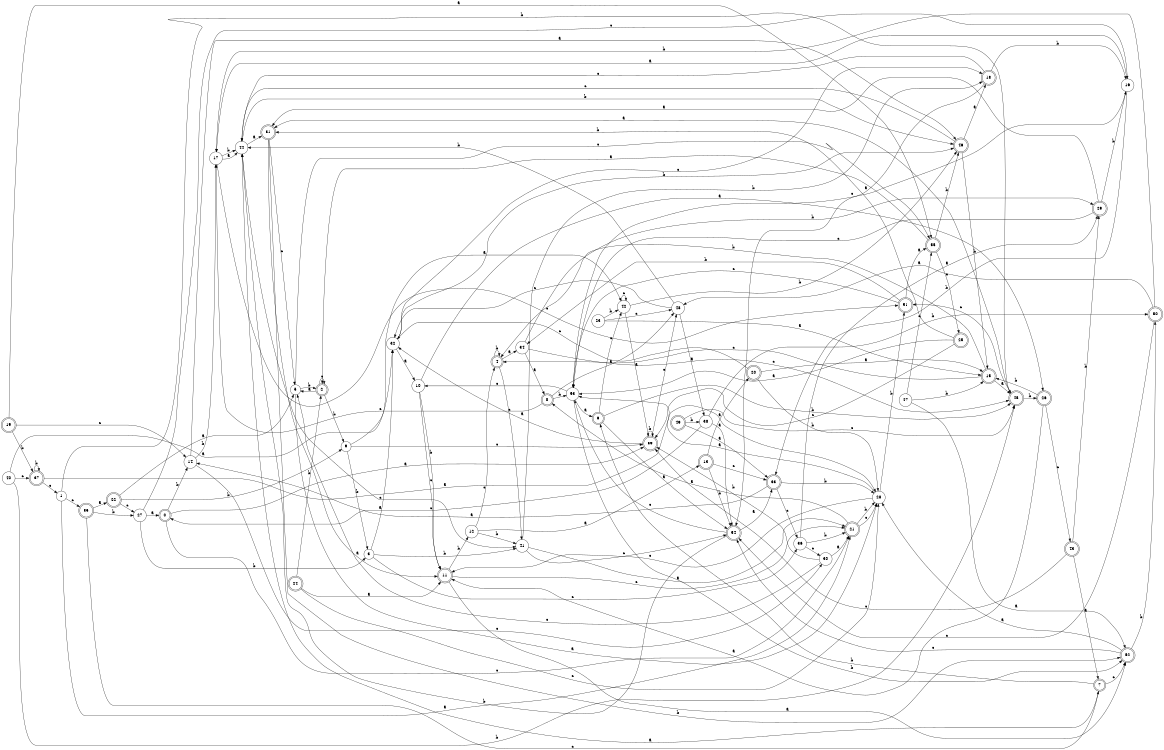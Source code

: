 digraph n45_6 {
__start0 [label="" shape="none"];

rankdir=LR;
size="8,5";

s0 [style="rounded,filled", color="black", fillcolor="white" shape="doublecircle", label="0"];
s1 [style="filled", color="black", fillcolor="white" shape="circle", label="1"];
s2 [style="rounded,filled", color="black", fillcolor="white" shape="doublecircle", label="2"];
s3 [style="filled", color="black", fillcolor="white" shape="circle", label="3"];
s4 [style="rounded,filled", color="black", fillcolor="white" shape="doublecircle", label="4"];
s5 [style="filled", color="black", fillcolor="white" shape="circle", label="5"];
s6 [style="rounded,filled", color="black", fillcolor="white" shape="doublecircle", label="6"];
s7 [style="rounded,filled", color="black", fillcolor="white" shape="doublecircle", label="7"];
s8 [style="rounded,filled", color="black", fillcolor="white" shape="doublecircle", label="8"];
s9 [style="filled", color="black", fillcolor="white" shape="circle", label="9"];
s10 [style="filled", color="black", fillcolor="white" shape="circle", label="10"];
s11 [style="rounded,filled", color="black", fillcolor="white" shape="doublecircle", label="11"];
s12 [style="filled", color="black", fillcolor="white" shape="circle", label="12"];
s13 [style="rounded,filled", color="black", fillcolor="white" shape="doublecircle", label="13"];
s14 [style="filled", color="black", fillcolor="white" shape="circle", label="14"];
s15 [style="rounded,filled", color="black", fillcolor="white" shape="doublecircle", label="15"];
s16 [style="filled", color="black", fillcolor="white" shape="circle", label="16"];
s17 [style="filled", color="black", fillcolor="white" shape="circle", label="17"];
s18 [style="rounded,filled", color="black", fillcolor="white" shape="doublecircle", label="18"];
s19 [style="rounded,filled", color="black", fillcolor="white" shape="doublecircle", label="19"];
s20 [style="rounded,filled", color="black", fillcolor="white" shape="doublecircle", label="20"];
s21 [style="rounded,filled", color="black", fillcolor="white" shape="doublecircle", label="21"];
s22 [style="rounded,filled", color="black", fillcolor="white" shape="doublecircle", label="22"];
s23 [style="filled", color="black", fillcolor="white" shape="circle", label="23"];
s24 [style="rounded,filled", color="black", fillcolor="white" shape="doublecircle", label="24"];
s25 [style="rounded,filled", color="black", fillcolor="white" shape="doublecircle", label="25"];
s26 [style="rounded,filled", color="black", fillcolor="white" shape="doublecircle", label="26"];
s27 [style="filled", color="black", fillcolor="white" shape="circle", label="27"];
s28 [style="filled", color="black", fillcolor="white" shape="circle", label="28"];
s29 [style="rounded,filled", color="black", fillcolor="white" shape="doublecircle", label="29"];
s30 [style="filled", color="black", fillcolor="white" shape="circle", label="30"];
s31 [style="rounded,filled", color="black", fillcolor="white" shape="doublecircle", label="31"];
s32 [style="filled", color="black", fillcolor="white" shape="circle", label="32"];
s33 [style="rounded,filled", color="black", fillcolor="white" shape="doublecircle", label="33"];
s34 [style="filled", color="black", fillcolor="white" shape="circle", label="34"];
s35 [style="rounded,filled", color="black", fillcolor="white" shape="doublecircle", label="35"];
s36 [style="filled", color="black", fillcolor="white" shape="circle", label="36"];
s37 [style="rounded,filled", color="black", fillcolor="white" shape="doublecircle", label="37"];
s38 [style="filled", color="black", fillcolor="white" shape="circle", label="38"];
s39 [style="rounded,filled", color="black", fillcolor="white" shape="doublecircle", label="39"];
s40 [style="filled", color="black", fillcolor="white" shape="circle", label="40"];
s41 [style="filled", color="black", fillcolor="white" shape="circle", label="41"];
s42 [style="filled", color="black", fillcolor="white" shape="circle", label="42"];
s43 [style="rounded,filled", color="black", fillcolor="white" shape="doublecircle", label="43"];
s44 [style="filled", color="black", fillcolor="white" shape="circle", label="44"];
s45 [style="rounded,filled", color="black", fillcolor="white" shape="doublecircle", label="45"];
s46 [style="rounded,filled", color="black", fillcolor="white" shape="doublecircle", label="46"];
s47 [style="filled", color="black", fillcolor="white" shape="circle", label="47"];
s48 [style="filled", color="black", fillcolor="white" shape="circle", label="48"];
s49 [style="rounded,filled", color="black", fillcolor="white" shape="doublecircle", label="49"];
s50 [style="rounded,filled", color="black", fillcolor="white" shape="doublecircle", label="50"];
s51 [style="rounded,filled", color="black", fillcolor="white" shape="doublecircle", label="51"];
s52 [style="rounded,filled", color="black", fillcolor="white" shape="doublecircle", label="52"];
s53 [style="filled", color="black", fillcolor="white" shape="circle", label="53"];
s54 [style="rounded,filled", color="black", fillcolor="white" shape="doublecircle", label="54"];
s55 [style="rounded,filled", color="black", fillcolor="white" shape="doublecircle", label="55"];
s0 -> s39 [label="a"];
s0 -> s14 [label="b"];
s0 -> s21 [label="c"];
s1 -> s21 [label="a"];
s1 -> s45 [label="b"];
s1 -> s35 [label="c"];
s2 -> s5 [label="a"];
s2 -> s9 [label="b"];
s2 -> s2 [label="c"];
s3 -> s32 [label="a"];
s3 -> s41 [label="b"];
s3 -> s36 [label="c"];
s4 -> s34 [label="a"];
s4 -> s4 [label="b"];
s4 -> s41 [label="c"];
s5 -> s28 [label="a"];
s5 -> s2 [label="b"];
s5 -> s55 [label="c"];
s6 -> s54 [label="a"];
s6 -> s45 [label="b"];
s6 -> s42 [label="c"];
s7 -> s44 [label="a"];
s7 -> s6 [label="b"];
s7 -> s52 [label="c"];
s8 -> s48 [label="a"];
s8 -> s53 [label="b"];
s8 -> s17 [label="c"];
s9 -> s42 [label="a"];
s9 -> s3 [label="b"];
s9 -> s39 [label="c"];
s10 -> s26 [label="a"];
s10 -> s11 [label="b"];
s10 -> s11 [label="c"];
s11 -> s52 [label="a"];
s11 -> s12 [label="b"];
s11 -> s21 [label="c"];
s12 -> s13 [label="a"];
s12 -> s41 [label="b"];
s12 -> s4 [label="c"];
s13 -> s20 [label="a"];
s13 -> s54 [label="b"];
s13 -> s33 [label="c"];
s14 -> s46 [label="a"];
s14 -> s17 [label="b"];
s14 -> s30 [label="c"];
s15 -> s45 [label="a"];
s15 -> s4 [label="b"];
s15 -> s4 [label="c"];
s16 -> s17 [label="a"];
s16 -> s33 [label="b"];
s16 -> s53 [label="c"];
s17 -> s44 [label="a"];
s17 -> s44 [label="b"];
s17 -> s51 [label="c"];
s18 -> s54 [label="a"];
s18 -> s16 [label="b"];
s18 -> s44 [label="c"];
s19 -> s55 [label="a"];
s19 -> s37 [label="b"];
s19 -> s14 [label="c"];
s20 -> s15 [label="a"];
s20 -> s28 [label="b"];
s20 -> s32 [label="c"];
s21 -> s8 [label="a"];
s21 -> s28 [label="b"];
s21 -> s28 [label="c"];
s22 -> s5 [label="a"];
s22 -> s9 [label="b"];
s22 -> s27 [label="c"];
s23 -> s15 [label="a"];
s23 -> s42 [label="b"];
s23 -> s48 [label="c"];
s24 -> s11 [label="a"];
s24 -> s2 [label="b"];
s24 -> s28 [label="c"];
s25 -> s53 [label="a"];
s25 -> s31 [label="b"];
s25 -> s39 [label="c"];
s26 -> s11 [label="a"];
s26 -> s15 [label="b"];
s26 -> s43 [label="c"];
s27 -> s0 [label="a"];
s27 -> s3 [label="b"];
s27 -> s16 [label="c"];
s28 -> s53 [label="a"];
s28 -> s51 [label="b"];
s28 -> s11 [label="c"];
s29 -> s31 [label="a"];
s29 -> s16 [label="b"];
s29 -> s53 [label="c"];
s30 -> s21 [label="a"];
s30 -> s39 [label="b"];
s30 -> s5 [label="c"];
s31 -> s11 [label="a"];
s31 -> s52 [label="b"];
s31 -> s5 [label="c"];
s32 -> s10 [label="a"];
s32 -> s46 [label="b"];
s32 -> s18 [label="c"];
s33 -> s14 [label="a"];
s33 -> s28 [label="b"];
s33 -> s36 [label="c"];
s34 -> s8 [label="a"];
s34 -> s29 [label="b"];
s34 -> s45 [label="c"];
s35 -> s22 [label="a"];
s35 -> s27 [label="b"];
s35 -> s7 [label="c"];
s36 -> s29 [label="a"];
s36 -> s21 [label="b"];
s36 -> s30 [label="c"];
s37 -> s28 [label="a"];
s37 -> s37 [label="b"];
s37 -> s1 [label="c"];
s38 -> s54 [label="a"];
s38 -> s50 [label="b"];
s38 -> s0 [label="c"];
s39 -> s32 [label="a"];
s39 -> s39 [label="b"];
s39 -> s48 [label="c"];
s40 -> s32 [label="a"];
s40 -> s45 [label="b"];
s40 -> s37 [label="c"];
s41 -> s21 [label="a"];
s41 -> s18 [label="b"];
s41 -> s54 [label="c"];
s42 -> s39 [label="a"];
s42 -> s46 [label="b"];
s42 -> s42 [label="c"];
s43 -> s7 [label="a"];
s43 -> s29 [label="b"];
s43 -> s39 [label="c"];
s44 -> s31 [label="a"];
s44 -> s46 [label="b"];
s44 -> s41 [label="c"];
s45 -> s31 [label="a"];
s45 -> s26 [label="b"];
s45 -> s51 [label="c"];
s46 -> s18 [label="a"];
s46 -> s15 [label="b"];
s46 -> s44 [label="c"];
s47 -> s52 [label="a"];
s47 -> s15 [label="b"];
s47 -> s55 [label="c"];
s48 -> s38 [label="a"];
s48 -> s44 [label="b"];
s48 -> s32 [label="c"];
s49 -> s33 [label="a"];
s49 -> s38 [label="b"];
s49 -> s45 [label="c"];
s50 -> s48 [label="a"];
s50 -> s17 [label="b"];
s50 -> s54 [label="c"];
s51 -> s55 [label="a"];
s51 -> s34 [label="b"];
s51 -> s53 [label="c"];
s52 -> s28 [label="a"];
s52 -> s50 [label="b"];
s52 -> s54 [label="c"];
s53 -> s6 [label="a"];
s53 -> s52 [label="b"];
s53 -> s10 [label="c"];
s54 -> s33 [label="a"];
s54 -> s44 [label="b"];
s54 -> s53 [label="c"];
s55 -> s2 [label="a"];
s55 -> s46 [label="b"];
s55 -> s25 [label="c"];

}